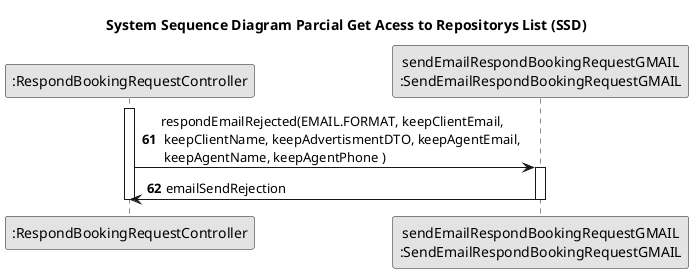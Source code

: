 @startuml
skinparam monochrome true
skinparam packageStyle rectangle
skinparam shadowing false

title System Sequence Diagram Parcial Get Acess to Repositorys List (SSD)

autonumber

'hide footbox
participant ":RespondBookingRequestController" as CTRL

participant "sendEmailRespondBookingRequestGMAIL\n:SendEmailRespondBookingRequestGMAIL" as sendEmailRespondBookingRequestGMAIL

autonumber 61

    activate CTRL

            CTRL -> sendEmailRespondBookingRequestGMAIL: respondEmailRejected(EMAIL.FORMAT, keepClientEmail, \n keepClientName, keepAdvertismentDTO, keepAgentEmail, \n keepAgentName, keepAgentPhone )
            activate sendEmailRespondBookingRequestGMAIL

                sendEmailRespondBookingRequestGMAIL -> CTRL: emailSendRejection
                deactivate sendEmailRespondBookingRequestGMAIL

    deactivate CTRL

@enduml